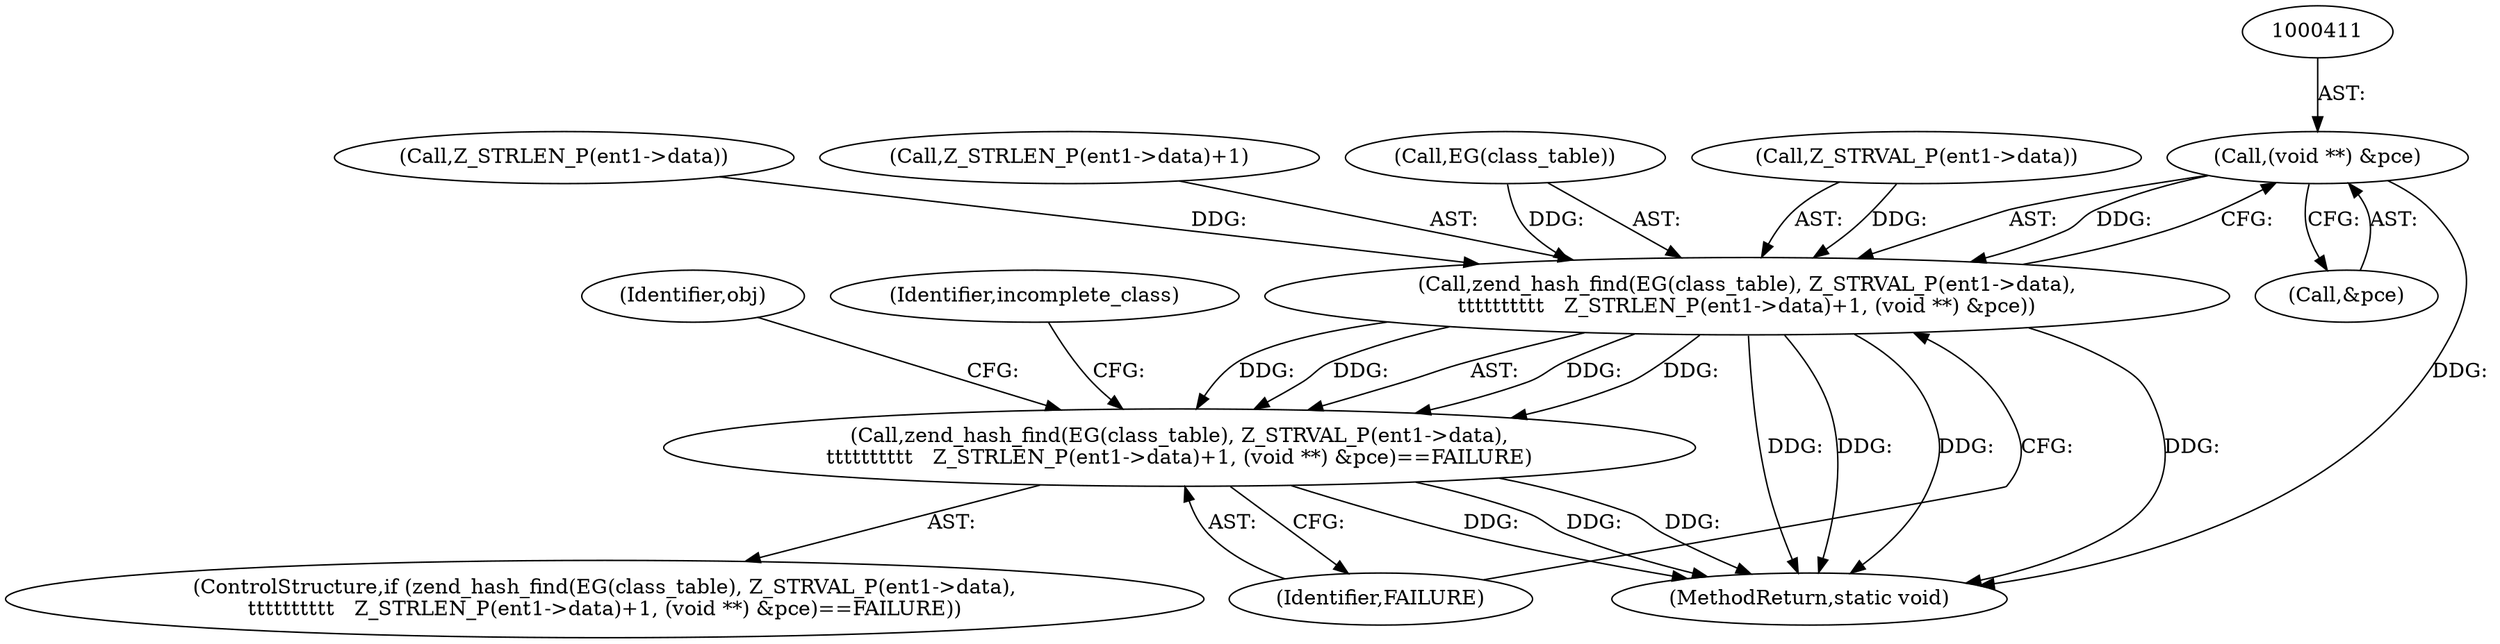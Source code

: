 digraph "0_php-src_6045de69c7dedcba3eadf7c4bba424b19c81d00d_0@pointer" {
"1000410" [label="(Call,(void **) &pce)"];
"1000397" [label="(Call,zend_hash_find(EG(class_table), Z_STRVAL_P(ent1->data),\n\t\t\t\t\t\t\t\t\t\t   Z_STRLEN_P(ent1->data)+1, (void **) &pce))"];
"1000396" [label="(Call,zend_hash_find(EG(class_table), Z_STRVAL_P(ent1->data),\n\t\t\t\t\t\t\t\t\t\t   Z_STRLEN_P(ent1->data)+1, (void **) &pce)==FAILURE)"];
"1000410" [label="(Call,(void **) &pce)"];
"1000400" [label="(Call,Z_STRVAL_P(ent1->data))"];
"1000412" [label="(Call,&pce)"];
"1000414" [label="(Identifier,FAILURE)"];
"1000424" [label="(Identifier,obj)"];
"1000580" [label="(MethodReturn,static void)"];
"1000397" [label="(Call,zend_hash_find(EG(class_table), Z_STRVAL_P(ent1->data),\n\t\t\t\t\t\t\t\t\t\t   Z_STRLEN_P(ent1->data)+1, (void **) &pce))"];
"1000396" [label="(Call,zend_hash_find(EG(class_table), Z_STRVAL_P(ent1->data),\n\t\t\t\t\t\t\t\t\t\t   Z_STRLEN_P(ent1->data)+1, (void **) &pce)==FAILURE)"];
"1000398" [label="(Call,EG(class_table))"];
"1000405" [label="(Call,Z_STRLEN_P(ent1->data))"];
"1000404" [label="(Call,Z_STRLEN_P(ent1->data)+1)"];
"1000417" [label="(Identifier,incomplete_class)"];
"1000395" [label="(ControlStructure,if (zend_hash_find(EG(class_table), Z_STRVAL_P(ent1->data),\n\t\t\t\t\t\t\t\t\t\t   Z_STRLEN_P(ent1->data)+1, (void **) &pce)==FAILURE))"];
"1000410" -> "1000397"  [label="AST: "];
"1000410" -> "1000412"  [label="CFG: "];
"1000411" -> "1000410"  [label="AST: "];
"1000412" -> "1000410"  [label="AST: "];
"1000397" -> "1000410"  [label="CFG: "];
"1000410" -> "1000580"  [label="DDG: "];
"1000410" -> "1000397"  [label="DDG: "];
"1000397" -> "1000396"  [label="AST: "];
"1000398" -> "1000397"  [label="AST: "];
"1000400" -> "1000397"  [label="AST: "];
"1000404" -> "1000397"  [label="AST: "];
"1000414" -> "1000397"  [label="CFG: "];
"1000397" -> "1000580"  [label="DDG: "];
"1000397" -> "1000580"  [label="DDG: "];
"1000397" -> "1000580"  [label="DDG: "];
"1000397" -> "1000580"  [label="DDG: "];
"1000397" -> "1000396"  [label="DDG: "];
"1000397" -> "1000396"  [label="DDG: "];
"1000397" -> "1000396"  [label="DDG: "];
"1000397" -> "1000396"  [label="DDG: "];
"1000398" -> "1000397"  [label="DDG: "];
"1000400" -> "1000397"  [label="DDG: "];
"1000405" -> "1000397"  [label="DDG: "];
"1000396" -> "1000395"  [label="AST: "];
"1000396" -> "1000414"  [label="CFG: "];
"1000414" -> "1000396"  [label="AST: "];
"1000417" -> "1000396"  [label="CFG: "];
"1000424" -> "1000396"  [label="CFG: "];
"1000396" -> "1000580"  [label="DDG: "];
"1000396" -> "1000580"  [label="DDG: "];
"1000396" -> "1000580"  [label="DDG: "];
}
